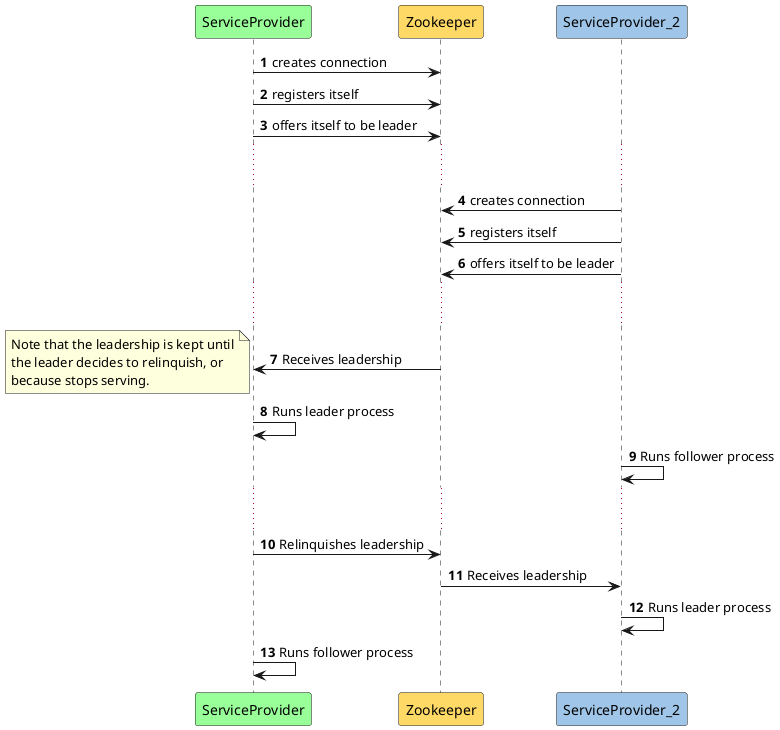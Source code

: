 @startuml
'https://plantuml.com/sequence-diagram

autonumber

participant ServiceProvider #99FF99
participant Zookeeper #ffd966
participant ServiceProvider_2 #9fc5e8

ServiceProvider -> Zookeeper: creates connection
ServiceProvider -> Zookeeper: registers itself
ServiceProvider -> Zookeeper: offers itself to be leader
... ...
ServiceProvider_2 -> Zookeeper: creates connection
ServiceProvider_2 -> Zookeeper: registers itself
ServiceProvider_2 -> Zookeeper: offers itself to be leader
... ...
Zookeeper -> ServiceProvider: Receives leadership
note left
    Note that the leadership is kept until
    the leader decides to relinquish, or
    because stops serving.
end note
ServiceProvider -> ServiceProvider: Runs leader process
ServiceProvider_2 -> ServiceProvider_2: Runs follower process
... ...
ServiceProvider -> Zookeeper: Relinquishes leadership
Zookeeper -> ServiceProvider_2: Receives leadership
ServiceProvider_2 -> ServiceProvider_2: Runs leader process
ServiceProvider -> ServiceProvider: Runs follower process

@enduml
